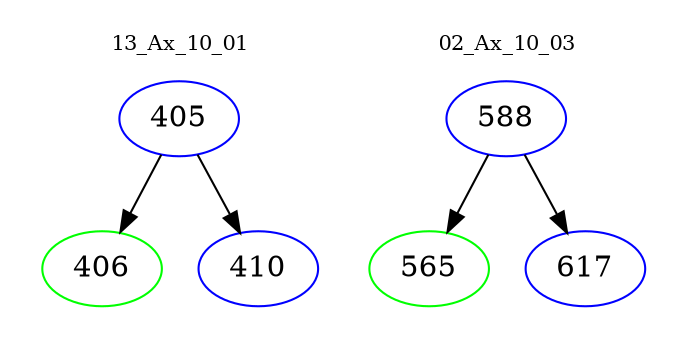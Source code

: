 digraph{
subgraph cluster_0 {
color = white
label = "13_Ax_10_01";
fontsize=10;
T0_405 [label="405", color="blue"]
T0_405 -> T0_406 [color="black"]
T0_406 [label="406", color="green"]
T0_405 -> T0_410 [color="black"]
T0_410 [label="410", color="blue"]
}
subgraph cluster_1 {
color = white
label = "02_Ax_10_03";
fontsize=10;
T1_588 [label="588", color="blue"]
T1_588 -> T1_565 [color="black"]
T1_565 [label="565", color="green"]
T1_588 -> T1_617 [color="black"]
T1_617 [label="617", color="blue"]
}
}
